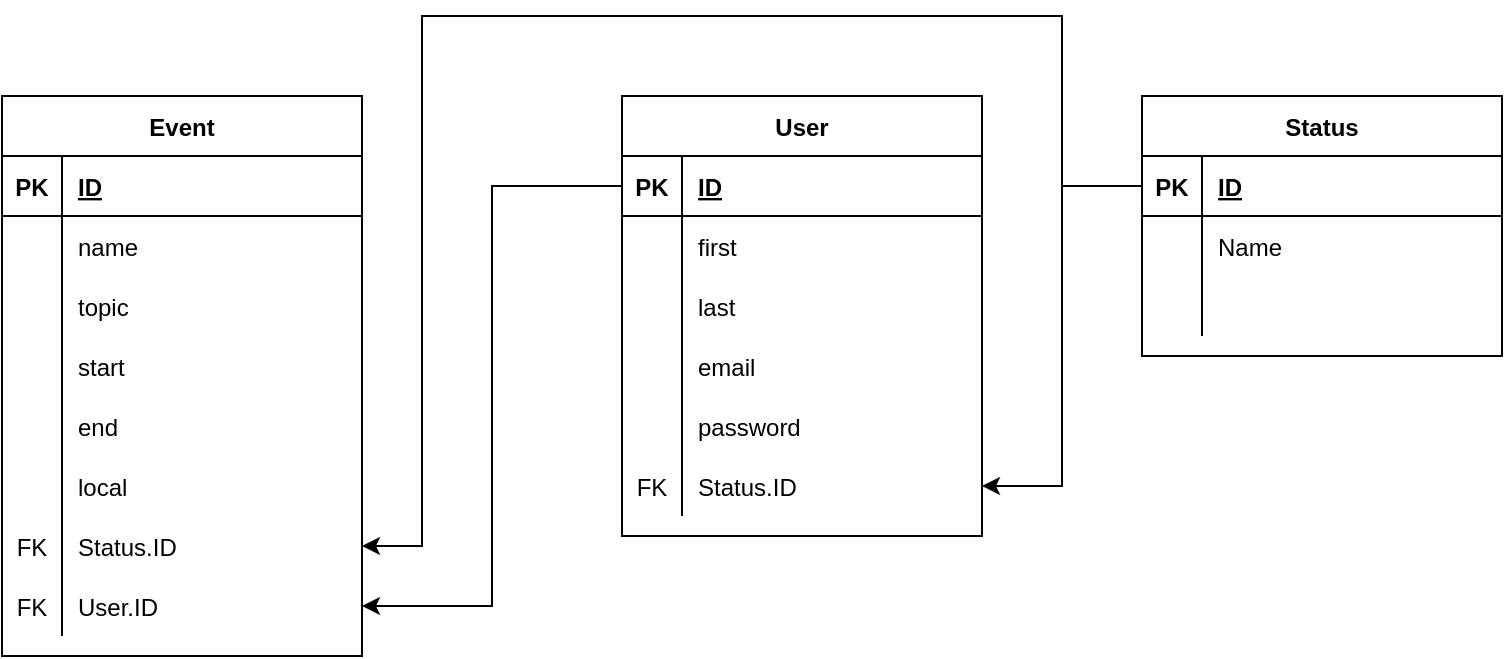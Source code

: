 <mxfile version="15.2.9" type="github">
  <diagram id="KRZktp8JnDGQaJSv5hN2" name="Page-1">
    <mxGraphModel dx="1173" dy="682" grid="1" gridSize="10" guides="1" tooltips="1" connect="1" arrows="1" fold="1" page="1" pageScale="1" pageWidth="1654" pageHeight="1169" math="0" shadow="0">
      <root>
        <mxCell id="0" />
        <mxCell id="1" parent="0" />
        <mxCell id="GNFeMY1xJ4hEpTwlUvuc-1" value="Event" style="shape=table;startSize=30;container=1;collapsible=1;childLayout=tableLayout;fixedRows=1;rowLines=0;fontStyle=1;align=center;resizeLast=1;" vertex="1" parent="1">
          <mxGeometry x="160" y="100" width="180" height="280" as="geometry" />
        </mxCell>
        <mxCell id="GNFeMY1xJ4hEpTwlUvuc-2" value="" style="shape=partialRectangle;collapsible=0;dropTarget=0;pointerEvents=0;fillColor=none;top=0;left=0;bottom=1;right=0;points=[[0,0.5],[1,0.5]];portConstraint=eastwest;" vertex="1" parent="GNFeMY1xJ4hEpTwlUvuc-1">
          <mxGeometry y="30" width="180" height="30" as="geometry" />
        </mxCell>
        <mxCell id="GNFeMY1xJ4hEpTwlUvuc-3" value="PK" style="shape=partialRectangle;connectable=0;fillColor=none;top=0;left=0;bottom=0;right=0;fontStyle=1;overflow=hidden;" vertex="1" parent="GNFeMY1xJ4hEpTwlUvuc-2">
          <mxGeometry width="30" height="30" as="geometry">
            <mxRectangle width="30" height="30" as="alternateBounds" />
          </mxGeometry>
        </mxCell>
        <mxCell id="GNFeMY1xJ4hEpTwlUvuc-4" value="ID" style="shape=partialRectangle;connectable=0;fillColor=none;top=0;left=0;bottom=0;right=0;align=left;spacingLeft=6;fontStyle=5;overflow=hidden;" vertex="1" parent="GNFeMY1xJ4hEpTwlUvuc-2">
          <mxGeometry x="30" width="150" height="30" as="geometry">
            <mxRectangle width="150" height="30" as="alternateBounds" />
          </mxGeometry>
        </mxCell>
        <mxCell id="GNFeMY1xJ4hEpTwlUvuc-5" value="" style="shape=partialRectangle;collapsible=0;dropTarget=0;pointerEvents=0;fillColor=none;top=0;left=0;bottom=0;right=0;points=[[0,0.5],[1,0.5]];portConstraint=eastwest;" vertex="1" parent="GNFeMY1xJ4hEpTwlUvuc-1">
          <mxGeometry y="60" width="180" height="30" as="geometry" />
        </mxCell>
        <mxCell id="GNFeMY1xJ4hEpTwlUvuc-6" value="" style="shape=partialRectangle;connectable=0;fillColor=none;top=0;left=0;bottom=0;right=0;editable=1;overflow=hidden;" vertex="1" parent="GNFeMY1xJ4hEpTwlUvuc-5">
          <mxGeometry width="30" height="30" as="geometry">
            <mxRectangle width="30" height="30" as="alternateBounds" />
          </mxGeometry>
        </mxCell>
        <mxCell id="GNFeMY1xJ4hEpTwlUvuc-7" value="name" style="shape=partialRectangle;connectable=0;fillColor=none;top=0;left=0;bottom=0;right=0;align=left;spacingLeft=6;overflow=hidden;" vertex="1" parent="GNFeMY1xJ4hEpTwlUvuc-5">
          <mxGeometry x="30" width="150" height="30" as="geometry">
            <mxRectangle width="150" height="30" as="alternateBounds" />
          </mxGeometry>
        </mxCell>
        <mxCell id="GNFeMY1xJ4hEpTwlUvuc-8" value="" style="shape=partialRectangle;collapsible=0;dropTarget=0;pointerEvents=0;fillColor=none;top=0;left=0;bottom=0;right=0;points=[[0,0.5],[1,0.5]];portConstraint=eastwest;" vertex="1" parent="GNFeMY1xJ4hEpTwlUvuc-1">
          <mxGeometry y="90" width="180" height="30" as="geometry" />
        </mxCell>
        <mxCell id="GNFeMY1xJ4hEpTwlUvuc-9" value="" style="shape=partialRectangle;connectable=0;fillColor=none;top=0;left=0;bottom=0;right=0;editable=1;overflow=hidden;" vertex="1" parent="GNFeMY1xJ4hEpTwlUvuc-8">
          <mxGeometry width="30" height="30" as="geometry">
            <mxRectangle width="30" height="30" as="alternateBounds" />
          </mxGeometry>
        </mxCell>
        <mxCell id="GNFeMY1xJ4hEpTwlUvuc-10" value="topic" style="shape=partialRectangle;connectable=0;fillColor=none;top=0;left=0;bottom=0;right=0;align=left;spacingLeft=6;overflow=hidden;" vertex="1" parent="GNFeMY1xJ4hEpTwlUvuc-8">
          <mxGeometry x="30" width="150" height="30" as="geometry">
            <mxRectangle width="150" height="30" as="alternateBounds" />
          </mxGeometry>
        </mxCell>
        <mxCell id="GNFeMY1xJ4hEpTwlUvuc-11" value="" style="shape=partialRectangle;collapsible=0;dropTarget=0;pointerEvents=0;fillColor=none;top=0;left=0;bottom=0;right=0;points=[[0,0.5],[1,0.5]];portConstraint=eastwest;" vertex="1" parent="GNFeMY1xJ4hEpTwlUvuc-1">
          <mxGeometry y="120" width="180" height="30" as="geometry" />
        </mxCell>
        <mxCell id="GNFeMY1xJ4hEpTwlUvuc-12" value="" style="shape=partialRectangle;connectable=0;fillColor=none;top=0;left=0;bottom=0;right=0;editable=1;overflow=hidden;" vertex="1" parent="GNFeMY1xJ4hEpTwlUvuc-11">
          <mxGeometry width="30" height="30" as="geometry">
            <mxRectangle width="30" height="30" as="alternateBounds" />
          </mxGeometry>
        </mxCell>
        <mxCell id="GNFeMY1xJ4hEpTwlUvuc-13" value="start" style="shape=partialRectangle;connectable=0;fillColor=none;top=0;left=0;bottom=0;right=0;align=left;spacingLeft=6;overflow=hidden;" vertex="1" parent="GNFeMY1xJ4hEpTwlUvuc-11">
          <mxGeometry x="30" width="150" height="30" as="geometry">
            <mxRectangle width="150" height="30" as="alternateBounds" />
          </mxGeometry>
        </mxCell>
        <mxCell id="GNFeMY1xJ4hEpTwlUvuc-14" value="" style="shape=partialRectangle;collapsible=0;dropTarget=0;pointerEvents=0;fillColor=none;top=0;left=0;bottom=0;right=0;points=[[0,0.5],[1,0.5]];portConstraint=eastwest;" vertex="1" parent="GNFeMY1xJ4hEpTwlUvuc-1">
          <mxGeometry y="150" width="180" height="30" as="geometry" />
        </mxCell>
        <mxCell id="GNFeMY1xJ4hEpTwlUvuc-15" value="" style="shape=partialRectangle;connectable=0;fillColor=none;top=0;left=0;bottom=0;right=0;editable=1;overflow=hidden;" vertex="1" parent="GNFeMY1xJ4hEpTwlUvuc-14">
          <mxGeometry width="30" height="30" as="geometry">
            <mxRectangle width="30" height="30" as="alternateBounds" />
          </mxGeometry>
        </mxCell>
        <mxCell id="GNFeMY1xJ4hEpTwlUvuc-16" value="end" style="shape=partialRectangle;connectable=0;fillColor=none;top=0;left=0;bottom=0;right=0;align=left;spacingLeft=6;overflow=hidden;" vertex="1" parent="GNFeMY1xJ4hEpTwlUvuc-14">
          <mxGeometry x="30" width="150" height="30" as="geometry">
            <mxRectangle width="150" height="30" as="alternateBounds" />
          </mxGeometry>
        </mxCell>
        <mxCell id="GNFeMY1xJ4hEpTwlUvuc-17" value="" style="shape=partialRectangle;collapsible=0;dropTarget=0;pointerEvents=0;fillColor=none;top=0;left=0;bottom=0;right=0;points=[[0,0.5],[1,0.5]];portConstraint=eastwest;" vertex="1" parent="GNFeMY1xJ4hEpTwlUvuc-1">
          <mxGeometry y="180" width="180" height="30" as="geometry" />
        </mxCell>
        <mxCell id="GNFeMY1xJ4hEpTwlUvuc-18" value="" style="shape=partialRectangle;connectable=0;fillColor=none;top=0;left=0;bottom=0;right=0;editable=1;overflow=hidden;" vertex="1" parent="GNFeMY1xJ4hEpTwlUvuc-17">
          <mxGeometry width="30" height="30" as="geometry">
            <mxRectangle width="30" height="30" as="alternateBounds" />
          </mxGeometry>
        </mxCell>
        <mxCell id="GNFeMY1xJ4hEpTwlUvuc-19" value="local" style="shape=partialRectangle;connectable=0;fillColor=none;top=0;left=0;bottom=0;right=0;align=left;spacingLeft=6;overflow=hidden;" vertex="1" parent="GNFeMY1xJ4hEpTwlUvuc-17">
          <mxGeometry x="30" width="150" height="30" as="geometry">
            <mxRectangle width="150" height="30" as="alternateBounds" />
          </mxGeometry>
        </mxCell>
        <mxCell id="GNFeMY1xJ4hEpTwlUvuc-20" value="" style="shape=partialRectangle;collapsible=0;dropTarget=0;pointerEvents=0;fillColor=none;top=0;left=0;bottom=0;right=0;points=[[0,0.5],[1,0.5]];portConstraint=eastwest;" vertex="1" parent="GNFeMY1xJ4hEpTwlUvuc-1">
          <mxGeometry y="210" width="180" height="30" as="geometry" />
        </mxCell>
        <mxCell id="GNFeMY1xJ4hEpTwlUvuc-21" value="FK" style="shape=partialRectangle;connectable=0;fillColor=none;top=0;left=0;bottom=0;right=0;editable=1;overflow=hidden;" vertex="1" parent="GNFeMY1xJ4hEpTwlUvuc-20">
          <mxGeometry width="30" height="30" as="geometry">
            <mxRectangle width="30" height="30" as="alternateBounds" />
          </mxGeometry>
        </mxCell>
        <mxCell id="GNFeMY1xJ4hEpTwlUvuc-22" value="Status.ID" style="shape=partialRectangle;connectable=0;fillColor=none;top=0;left=0;bottom=0;right=0;align=left;spacingLeft=6;overflow=hidden;" vertex="1" parent="GNFeMY1xJ4hEpTwlUvuc-20">
          <mxGeometry x="30" width="150" height="30" as="geometry">
            <mxRectangle width="150" height="30" as="alternateBounds" />
          </mxGeometry>
        </mxCell>
        <mxCell id="GNFeMY1xJ4hEpTwlUvuc-23" value="" style="shape=partialRectangle;collapsible=0;dropTarget=0;pointerEvents=0;fillColor=none;top=0;left=0;bottom=0;right=0;points=[[0,0.5],[1,0.5]];portConstraint=eastwest;" vertex="1" parent="GNFeMY1xJ4hEpTwlUvuc-1">
          <mxGeometry y="240" width="180" height="30" as="geometry" />
        </mxCell>
        <mxCell id="GNFeMY1xJ4hEpTwlUvuc-24" value="FK" style="shape=partialRectangle;connectable=0;fillColor=none;top=0;left=0;bottom=0;right=0;editable=1;overflow=hidden;" vertex="1" parent="GNFeMY1xJ4hEpTwlUvuc-23">
          <mxGeometry width="30" height="30" as="geometry">
            <mxRectangle width="30" height="30" as="alternateBounds" />
          </mxGeometry>
        </mxCell>
        <mxCell id="GNFeMY1xJ4hEpTwlUvuc-25" value="User.ID" style="shape=partialRectangle;connectable=0;fillColor=none;top=0;left=0;bottom=0;right=0;align=left;spacingLeft=6;overflow=hidden;" vertex="1" parent="GNFeMY1xJ4hEpTwlUvuc-23">
          <mxGeometry x="30" width="150" height="30" as="geometry">
            <mxRectangle width="150" height="30" as="alternateBounds" />
          </mxGeometry>
        </mxCell>
        <mxCell id="GNFeMY1xJ4hEpTwlUvuc-26" value="User" style="shape=table;startSize=30;container=1;collapsible=1;childLayout=tableLayout;fixedRows=1;rowLines=0;fontStyle=1;align=center;resizeLast=1;" vertex="1" parent="1">
          <mxGeometry x="470" y="100" width="180" height="220" as="geometry" />
        </mxCell>
        <mxCell id="GNFeMY1xJ4hEpTwlUvuc-27" value="" style="shape=partialRectangle;collapsible=0;dropTarget=0;pointerEvents=0;fillColor=none;top=0;left=0;bottom=1;right=0;points=[[0,0.5],[1,0.5]];portConstraint=eastwest;" vertex="1" parent="GNFeMY1xJ4hEpTwlUvuc-26">
          <mxGeometry y="30" width="180" height="30" as="geometry" />
        </mxCell>
        <mxCell id="GNFeMY1xJ4hEpTwlUvuc-28" value="PK" style="shape=partialRectangle;connectable=0;fillColor=none;top=0;left=0;bottom=0;right=0;fontStyle=1;overflow=hidden;" vertex="1" parent="GNFeMY1xJ4hEpTwlUvuc-27">
          <mxGeometry width="30" height="30" as="geometry">
            <mxRectangle width="30" height="30" as="alternateBounds" />
          </mxGeometry>
        </mxCell>
        <mxCell id="GNFeMY1xJ4hEpTwlUvuc-29" value="ID" style="shape=partialRectangle;connectable=0;fillColor=none;top=0;left=0;bottom=0;right=0;align=left;spacingLeft=6;fontStyle=5;overflow=hidden;" vertex="1" parent="GNFeMY1xJ4hEpTwlUvuc-27">
          <mxGeometry x="30" width="150" height="30" as="geometry">
            <mxRectangle width="150" height="30" as="alternateBounds" />
          </mxGeometry>
        </mxCell>
        <mxCell id="GNFeMY1xJ4hEpTwlUvuc-30" value="" style="shape=partialRectangle;collapsible=0;dropTarget=0;pointerEvents=0;fillColor=none;top=0;left=0;bottom=0;right=0;points=[[0,0.5],[1,0.5]];portConstraint=eastwest;" vertex="1" parent="GNFeMY1xJ4hEpTwlUvuc-26">
          <mxGeometry y="60" width="180" height="30" as="geometry" />
        </mxCell>
        <mxCell id="GNFeMY1xJ4hEpTwlUvuc-31" value="" style="shape=partialRectangle;connectable=0;fillColor=none;top=0;left=0;bottom=0;right=0;editable=1;overflow=hidden;" vertex="1" parent="GNFeMY1xJ4hEpTwlUvuc-30">
          <mxGeometry width="30" height="30" as="geometry">
            <mxRectangle width="30" height="30" as="alternateBounds" />
          </mxGeometry>
        </mxCell>
        <mxCell id="GNFeMY1xJ4hEpTwlUvuc-32" value="first" style="shape=partialRectangle;connectable=0;fillColor=none;top=0;left=0;bottom=0;right=0;align=left;spacingLeft=6;overflow=hidden;" vertex="1" parent="GNFeMY1xJ4hEpTwlUvuc-30">
          <mxGeometry x="30" width="150" height="30" as="geometry">
            <mxRectangle width="150" height="30" as="alternateBounds" />
          </mxGeometry>
        </mxCell>
        <mxCell id="GNFeMY1xJ4hEpTwlUvuc-33" value="" style="shape=partialRectangle;collapsible=0;dropTarget=0;pointerEvents=0;fillColor=none;top=0;left=0;bottom=0;right=0;points=[[0,0.5],[1,0.5]];portConstraint=eastwest;" vertex="1" parent="GNFeMY1xJ4hEpTwlUvuc-26">
          <mxGeometry y="90" width="180" height="30" as="geometry" />
        </mxCell>
        <mxCell id="GNFeMY1xJ4hEpTwlUvuc-34" value="" style="shape=partialRectangle;connectable=0;fillColor=none;top=0;left=0;bottom=0;right=0;editable=1;overflow=hidden;" vertex="1" parent="GNFeMY1xJ4hEpTwlUvuc-33">
          <mxGeometry width="30" height="30" as="geometry">
            <mxRectangle width="30" height="30" as="alternateBounds" />
          </mxGeometry>
        </mxCell>
        <mxCell id="GNFeMY1xJ4hEpTwlUvuc-35" value="last" style="shape=partialRectangle;connectable=0;fillColor=none;top=0;left=0;bottom=0;right=0;align=left;spacingLeft=6;overflow=hidden;" vertex="1" parent="GNFeMY1xJ4hEpTwlUvuc-33">
          <mxGeometry x="30" width="150" height="30" as="geometry">
            <mxRectangle width="150" height="30" as="alternateBounds" />
          </mxGeometry>
        </mxCell>
        <mxCell id="GNFeMY1xJ4hEpTwlUvuc-36" value="" style="shape=partialRectangle;collapsible=0;dropTarget=0;pointerEvents=0;fillColor=none;top=0;left=0;bottom=0;right=0;points=[[0,0.5],[1,0.5]];portConstraint=eastwest;" vertex="1" parent="GNFeMY1xJ4hEpTwlUvuc-26">
          <mxGeometry y="120" width="180" height="30" as="geometry" />
        </mxCell>
        <mxCell id="GNFeMY1xJ4hEpTwlUvuc-37" value="" style="shape=partialRectangle;connectable=0;fillColor=none;top=0;left=0;bottom=0;right=0;editable=1;overflow=hidden;" vertex="1" parent="GNFeMY1xJ4hEpTwlUvuc-36">
          <mxGeometry width="30" height="30" as="geometry">
            <mxRectangle width="30" height="30" as="alternateBounds" />
          </mxGeometry>
        </mxCell>
        <mxCell id="GNFeMY1xJ4hEpTwlUvuc-38" value="email" style="shape=partialRectangle;connectable=0;fillColor=none;top=0;left=0;bottom=0;right=0;align=left;spacingLeft=6;overflow=hidden;" vertex="1" parent="GNFeMY1xJ4hEpTwlUvuc-36">
          <mxGeometry x="30" width="150" height="30" as="geometry">
            <mxRectangle width="150" height="30" as="alternateBounds" />
          </mxGeometry>
        </mxCell>
        <mxCell id="GNFeMY1xJ4hEpTwlUvuc-39" value="" style="shape=partialRectangle;collapsible=0;dropTarget=0;pointerEvents=0;fillColor=none;top=0;left=0;bottom=0;right=0;points=[[0,0.5],[1,0.5]];portConstraint=eastwest;" vertex="1" parent="GNFeMY1xJ4hEpTwlUvuc-26">
          <mxGeometry y="150" width="180" height="30" as="geometry" />
        </mxCell>
        <mxCell id="GNFeMY1xJ4hEpTwlUvuc-40" value="" style="shape=partialRectangle;connectable=0;fillColor=none;top=0;left=0;bottom=0;right=0;editable=1;overflow=hidden;" vertex="1" parent="GNFeMY1xJ4hEpTwlUvuc-39">
          <mxGeometry width="30" height="30" as="geometry">
            <mxRectangle width="30" height="30" as="alternateBounds" />
          </mxGeometry>
        </mxCell>
        <mxCell id="GNFeMY1xJ4hEpTwlUvuc-41" value="password" style="shape=partialRectangle;connectable=0;fillColor=none;top=0;left=0;bottom=0;right=0;align=left;spacingLeft=6;overflow=hidden;" vertex="1" parent="GNFeMY1xJ4hEpTwlUvuc-39">
          <mxGeometry x="30" width="150" height="30" as="geometry">
            <mxRectangle width="150" height="30" as="alternateBounds" />
          </mxGeometry>
        </mxCell>
        <mxCell id="GNFeMY1xJ4hEpTwlUvuc-42" value="" style="shape=partialRectangle;collapsible=0;dropTarget=0;pointerEvents=0;fillColor=none;top=0;left=0;bottom=0;right=0;points=[[0,0.5],[1,0.5]];portConstraint=eastwest;" vertex="1" parent="GNFeMY1xJ4hEpTwlUvuc-26">
          <mxGeometry y="180" width="180" height="30" as="geometry" />
        </mxCell>
        <mxCell id="GNFeMY1xJ4hEpTwlUvuc-43" value="FK" style="shape=partialRectangle;connectable=0;fillColor=none;top=0;left=0;bottom=0;right=0;editable=1;overflow=hidden;" vertex="1" parent="GNFeMY1xJ4hEpTwlUvuc-42">
          <mxGeometry width="30" height="30" as="geometry">
            <mxRectangle width="30" height="30" as="alternateBounds" />
          </mxGeometry>
        </mxCell>
        <mxCell id="GNFeMY1xJ4hEpTwlUvuc-44" value="Status.ID" style="shape=partialRectangle;connectable=0;fillColor=none;top=0;left=0;bottom=0;right=0;align=left;spacingLeft=6;overflow=hidden;" vertex="1" parent="GNFeMY1xJ4hEpTwlUvuc-42">
          <mxGeometry x="30" width="150" height="30" as="geometry">
            <mxRectangle width="150" height="30" as="alternateBounds" />
          </mxGeometry>
        </mxCell>
        <mxCell id="GNFeMY1xJ4hEpTwlUvuc-48" value="Status" style="shape=table;startSize=30;container=1;collapsible=1;childLayout=tableLayout;fixedRows=1;rowLines=0;fontStyle=1;align=center;resizeLast=1;" vertex="1" parent="1">
          <mxGeometry x="730" y="100" width="180" height="130" as="geometry" />
        </mxCell>
        <mxCell id="GNFeMY1xJ4hEpTwlUvuc-49" value="" style="shape=partialRectangle;collapsible=0;dropTarget=0;pointerEvents=0;fillColor=none;top=0;left=0;bottom=1;right=0;points=[[0,0.5],[1,0.5]];portConstraint=eastwest;" vertex="1" parent="GNFeMY1xJ4hEpTwlUvuc-48">
          <mxGeometry y="30" width="180" height="30" as="geometry" />
        </mxCell>
        <mxCell id="GNFeMY1xJ4hEpTwlUvuc-50" value="PK" style="shape=partialRectangle;connectable=0;fillColor=none;top=0;left=0;bottom=0;right=0;fontStyle=1;overflow=hidden;" vertex="1" parent="GNFeMY1xJ4hEpTwlUvuc-49">
          <mxGeometry width="30" height="30" as="geometry">
            <mxRectangle width="30" height="30" as="alternateBounds" />
          </mxGeometry>
        </mxCell>
        <mxCell id="GNFeMY1xJ4hEpTwlUvuc-51" value="ID" style="shape=partialRectangle;connectable=0;fillColor=none;top=0;left=0;bottom=0;right=0;align=left;spacingLeft=6;fontStyle=5;overflow=hidden;" vertex="1" parent="GNFeMY1xJ4hEpTwlUvuc-49">
          <mxGeometry x="30" width="150" height="30" as="geometry">
            <mxRectangle width="150" height="30" as="alternateBounds" />
          </mxGeometry>
        </mxCell>
        <mxCell id="GNFeMY1xJ4hEpTwlUvuc-52" value="" style="shape=partialRectangle;collapsible=0;dropTarget=0;pointerEvents=0;fillColor=none;top=0;left=0;bottom=0;right=0;points=[[0,0.5],[1,0.5]];portConstraint=eastwest;" vertex="1" parent="GNFeMY1xJ4hEpTwlUvuc-48">
          <mxGeometry y="60" width="180" height="30" as="geometry" />
        </mxCell>
        <mxCell id="GNFeMY1xJ4hEpTwlUvuc-53" value="" style="shape=partialRectangle;connectable=0;fillColor=none;top=0;left=0;bottom=0;right=0;editable=1;overflow=hidden;" vertex="1" parent="GNFeMY1xJ4hEpTwlUvuc-52">
          <mxGeometry width="30" height="30" as="geometry">
            <mxRectangle width="30" height="30" as="alternateBounds" />
          </mxGeometry>
        </mxCell>
        <mxCell id="GNFeMY1xJ4hEpTwlUvuc-54" value="Name" style="shape=partialRectangle;connectable=0;fillColor=none;top=0;left=0;bottom=0;right=0;align=left;spacingLeft=6;overflow=hidden;" vertex="1" parent="GNFeMY1xJ4hEpTwlUvuc-52">
          <mxGeometry x="30" width="150" height="30" as="geometry">
            <mxRectangle width="150" height="30" as="alternateBounds" />
          </mxGeometry>
        </mxCell>
        <mxCell id="GNFeMY1xJ4hEpTwlUvuc-55" value="" style="shape=partialRectangle;collapsible=0;dropTarget=0;pointerEvents=0;fillColor=none;top=0;left=0;bottom=0;right=0;points=[[0,0.5],[1,0.5]];portConstraint=eastwest;" vertex="1" parent="GNFeMY1xJ4hEpTwlUvuc-48">
          <mxGeometry y="90" width="180" height="30" as="geometry" />
        </mxCell>
        <mxCell id="GNFeMY1xJ4hEpTwlUvuc-56" value="" style="shape=partialRectangle;connectable=0;fillColor=none;top=0;left=0;bottom=0;right=0;editable=1;overflow=hidden;" vertex="1" parent="GNFeMY1xJ4hEpTwlUvuc-55">
          <mxGeometry width="30" height="30" as="geometry">
            <mxRectangle width="30" height="30" as="alternateBounds" />
          </mxGeometry>
        </mxCell>
        <mxCell id="GNFeMY1xJ4hEpTwlUvuc-57" value="" style="shape=partialRectangle;connectable=0;fillColor=none;top=0;left=0;bottom=0;right=0;align=left;spacingLeft=6;overflow=hidden;" vertex="1" parent="GNFeMY1xJ4hEpTwlUvuc-55">
          <mxGeometry x="30" width="150" height="30" as="geometry">
            <mxRectangle width="150" height="30" as="alternateBounds" />
          </mxGeometry>
        </mxCell>
        <mxCell id="GNFeMY1xJ4hEpTwlUvuc-63" style="edgeStyle=orthogonalEdgeStyle;rounded=0;orthogonalLoop=1;jettySize=auto;html=1;exitX=0;exitY=0.5;exitDx=0;exitDy=0;entryX=1;entryY=0.5;entryDx=0;entryDy=0;" edge="1" parent="1" source="GNFeMY1xJ4hEpTwlUvuc-49" target="GNFeMY1xJ4hEpTwlUvuc-42">
          <mxGeometry relative="1" as="geometry" />
        </mxCell>
        <mxCell id="GNFeMY1xJ4hEpTwlUvuc-64" style="edgeStyle=orthogonalEdgeStyle;rounded=0;orthogonalLoop=1;jettySize=auto;html=1;exitX=0;exitY=0.5;exitDx=0;exitDy=0;entryX=1;entryY=0.5;entryDx=0;entryDy=0;" edge="1" parent="1" source="GNFeMY1xJ4hEpTwlUvuc-27" target="GNFeMY1xJ4hEpTwlUvuc-23">
          <mxGeometry relative="1" as="geometry" />
        </mxCell>
        <mxCell id="GNFeMY1xJ4hEpTwlUvuc-65" style="edgeStyle=orthogonalEdgeStyle;rounded=0;orthogonalLoop=1;jettySize=auto;html=1;exitX=0;exitY=0.5;exitDx=0;exitDy=0;entryX=1;entryY=0.5;entryDx=0;entryDy=0;" edge="1" parent="1" source="GNFeMY1xJ4hEpTwlUvuc-49" target="GNFeMY1xJ4hEpTwlUvuc-20">
          <mxGeometry relative="1" as="geometry">
            <Array as="points">
              <mxPoint x="690" y="145" />
              <mxPoint x="690" y="60" />
              <mxPoint x="370" y="60" />
              <mxPoint x="370" y="325" />
            </Array>
          </mxGeometry>
        </mxCell>
      </root>
    </mxGraphModel>
  </diagram>
</mxfile>
